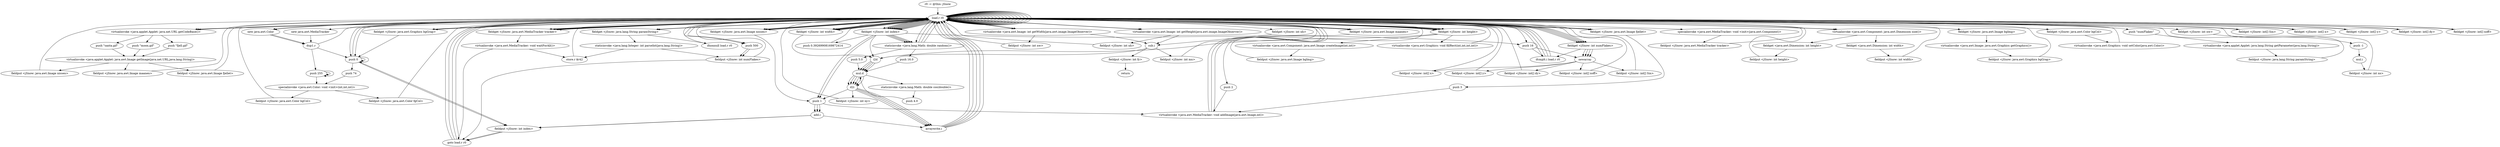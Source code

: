 digraph "" {
    "r0 := @this: jSnow"
    "load.r r0"
    "r0 := @this: jSnow"->"load.r r0";
    "load.r r0"->"load.r r0";
    "load.r r0"->"load.r r0";
    "virtualinvoke <java.applet.Applet: java.net.URL getCodeBase()>"
    "load.r r0"->"virtualinvoke <java.applet.Applet: java.net.URL getCodeBase()>";
    "push \"santa.gif\""
    "virtualinvoke <java.applet.Applet: java.net.URL getCodeBase()>"->"push \"santa.gif\"";
    "virtualinvoke <java.applet.Applet: java.awt.Image getImage(java.net.URL,java.lang.String)>"
    "push \"santa.gif\""->"virtualinvoke <java.applet.Applet: java.awt.Image getImage(java.net.URL,java.lang.String)>";
    "fieldput <jSnow: java.awt.Image nissen>"
    "virtualinvoke <java.applet.Applet: java.awt.Image getImage(java.net.URL,java.lang.String)>"->"fieldput <jSnow: java.awt.Image nissen>";
    "fieldput <jSnow: java.awt.Image nissen>"->"load.r r0";
    "load.r r0"->"load.r r0";
    "load.r r0"->"load.r r0";
    "load.r r0"->"virtualinvoke <java.applet.Applet: java.net.URL getCodeBase()>";
    "push \"moon.gif\""
    "virtualinvoke <java.applet.Applet: java.net.URL getCodeBase()>"->"push \"moon.gif\"";
    "push \"moon.gif\""->"virtualinvoke <java.applet.Applet: java.awt.Image getImage(java.net.URL,java.lang.String)>";
    "fieldput <jSnow: java.awt.Image maanen>"
    "virtualinvoke <java.applet.Applet: java.awt.Image getImage(java.net.URL,java.lang.String)>"->"fieldput <jSnow: java.awt.Image maanen>";
    "fieldput <jSnow: java.awt.Image maanen>"->"load.r r0";
    "load.r r0"->"load.r r0";
    "load.r r0"->"load.r r0";
    "load.r r0"->"virtualinvoke <java.applet.Applet: java.net.URL getCodeBase()>";
    "push \"fjell.gif\""
    "virtualinvoke <java.applet.Applet: java.net.URL getCodeBase()>"->"push \"fjell.gif\"";
    "push \"fjell.gif\""->"virtualinvoke <java.applet.Applet: java.awt.Image getImage(java.net.URL,java.lang.String)>";
    "fieldput <jSnow: java.awt.Image fjellet>"
    "virtualinvoke <java.applet.Applet: java.awt.Image getImage(java.net.URL,java.lang.String)>"->"fieldput <jSnow: java.awt.Image fjellet>";
    "fieldput <jSnow: java.awt.Image fjellet>"->"load.r r0";
    "new java.awt.MediaTracker"
    "load.r r0"->"new java.awt.MediaTracker";
    "dup1.r"
    "new java.awt.MediaTracker"->"dup1.r";
    "dup1.r"->"load.r r0";
    "specialinvoke <java.awt.MediaTracker: void <init>(java.awt.Component)>"
    "load.r r0"->"specialinvoke <java.awt.MediaTracker: void <init>(java.awt.Component)>";
    "fieldput <jSnow: java.awt.MediaTracker tracker>"
    "specialinvoke <java.awt.MediaTracker: void <init>(java.awt.Component)>"->"fieldput <jSnow: java.awt.MediaTracker tracker>";
    "fieldput <jSnow: java.awt.MediaTracker tracker>"->"load.r r0";
    "fieldget <jSnow: java.awt.MediaTracker tracker>"
    "load.r r0"->"fieldget <jSnow: java.awt.MediaTracker tracker>";
    "fieldget <jSnow: java.awt.MediaTracker tracker>"->"load.r r0";
    "fieldget <jSnow: java.awt.Image nissen>"
    "load.r r0"->"fieldget <jSnow: java.awt.Image nissen>";
    "push 1"
    "fieldget <jSnow: java.awt.Image nissen>"->"push 1";
    "virtualinvoke <java.awt.MediaTracker: void addImage(java.awt.Image,int)>"
    "push 1"->"virtualinvoke <java.awt.MediaTracker: void addImage(java.awt.Image,int)>";
    "virtualinvoke <java.awt.MediaTracker: void addImage(java.awt.Image,int)>"->"load.r r0";
    "load.r r0"->"fieldget <jSnow: java.awt.MediaTracker tracker>";
    "fieldget <jSnow: java.awt.MediaTracker tracker>"->"load.r r0";
    "fieldget <jSnow: java.awt.Image maanen>"
    "load.r r0"->"fieldget <jSnow: java.awt.Image maanen>";
    "push 2"
    "fieldget <jSnow: java.awt.Image maanen>"->"push 2";
    "push 2"->"virtualinvoke <java.awt.MediaTracker: void addImage(java.awt.Image,int)>";
    "virtualinvoke <java.awt.MediaTracker: void addImage(java.awt.Image,int)>"->"load.r r0";
    "load.r r0"->"fieldget <jSnow: java.awt.MediaTracker tracker>";
    "fieldget <jSnow: java.awt.MediaTracker tracker>"->"load.r r0";
    "fieldget <jSnow: java.awt.Image fjellet>"
    "load.r r0"->"fieldget <jSnow: java.awt.Image fjellet>";
    "push 3"
    "fieldget <jSnow: java.awt.Image fjellet>"->"push 3";
    "push 3"->"virtualinvoke <java.awt.MediaTracker: void addImage(java.awt.Image,int)>";
    "virtualinvoke <java.awt.MediaTracker: void addImage(java.awt.Image,int)>"->"load.r r0";
    "new java.awt.Color"
    "load.r r0"->"new java.awt.Color";
    "new java.awt.Color"->"dup1.r";
    "push 0"
    "dup1.r"->"push 0";
    "push 0"->"push 0";
    "push 74"
    "push 0"->"push 74";
    "specialinvoke <java.awt.Color: void <init>(int,int,int)>"
    "push 74"->"specialinvoke <java.awt.Color: void <init>(int,int,int)>";
    "fieldput <jSnow: java.awt.Color bgCol>"
    "specialinvoke <java.awt.Color: void <init>(int,int,int)>"->"fieldput <jSnow: java.awt.Color bgCol>";
    "fieldput <jSnow: java.awt.Color bgCol>"->"load.r r0";
    "load.r r0"->"new java.awt.Color";
    "new java.awt.Color"->"dup1.r";
    "push 255"
    "dup1.r"->"push 255";
    "push 255"->"push 255";
    "push 255"->"push 255";
    "push 255"->"specialinvoke <java.awt.Color: void <init>(int,int,int)>";
    "fieldput <jSnow: java.awt.Color fgCol>"
    "specialinvoke <java.awt.Color: void <init>(int,int,int)>"->"fieldput <jSnow: java.awt.Color fgCol>";
    "fieldput <jSnow: java.awt.Color fgCol>"->"load.r r0";
    "load.r r0"->"load.r r0";
    "virtualinvoke <java.awt.Component: java.awt.Dimension size()>"
    "load.r r0"->"virtualinvoke <java.awt.Component: java.awt.Dimension size()>";
    "fieldget <java.awt.Dimension: int height>"
    "virtualinvoke <java.awt.Component: java.awt.Dimension size()>"->"fieldget <java.awt.Dimension: int height>";
    "fieldput <jSnow: int height>"
    "fieldget <java.awt.Dimension: int height>"->"fieldput <jSnow: int height>";
    "fieldput <jSnow: int height>"->"load.r r0";
    "load.r r0"->"load.r r0";
    "load.r r0"->"virtualinvoke <java.awt.Component: java.awt.Dimension size()>";
    "fieldget <java.awt.Dimension: int width>"
    "virtualinvoke <java.awt.Component: java.awt.Dimension size()>"->"fieldget <java.awt.Dimension: int width>";
    "fieldput <jSnow: int width>"
    "fieldget <java.awt.Dimension: int width>"->"fieldput <jSnow: int width>";
    "fieldput <jSnow: int width>"->"load.r r0";
    "load.r r0"->"load.r r0";
    "load.r r0"->"load.r r0";
    "fieldget <jSnow: int width>"
    "load.r r0"->"fieldget <jSnow: int width>";
    "fieldget <jSnow: int width>"->"load.r r0";
    "fieldget <jSnow: int height>"
    "load.r r0"->"fieldget <jSnow: int height>";
    "virtualinvoke <java.awt.Component: java.awt.Image createImage(int,int)>"
    "fieldget <jSnow: int height>"->"virtualinvoke <java.awt.Component: java.awt.Image createImage(int,int)>";
    "fieldput <jSnow: java.awt.Image bgImg>"
    "virtualinvoke <java.awt.Component: java.awt.Image createImage(int,int)>"->"fieldput <jSnow: java.awt.Image bgImg>";
    "fieldput <jSnow: java.awt.Image bgImg>"->"load.r r0";
    "load.r r0"->"load.r r0";
    "fieldget <jSnow: java.awt.Image bgImg>"
    "load.r r0"->"fieldget <jSnow: java.awt.Image bgImg>";
    "virtualinvoke <java.awt.Image: java.awt.Graphics getGraphics()>"
    "fieldget <jSnow: java.awt.Image bgImg>"->"virtualinvoke <java.awt.Image: java.awt.Graphics getGraphics()>";
    "fieldput <jSnow: java.awt.Graphics bgGrap>"
    "virtualinvoke <java.awt.Image: java.awt.Graphics getGraphics()>"->"fieldput <jSnow: java.awt.Graphics bgGrap>";
    "fieldput <jSnow: java.awt.Graphics bgGrap>"->"load.r r0";
    "fieldget <jSnow: java.awt.Graphics bgGrap>"
    "load.r r0"->"fieldget <jSnow: java.awt.Graphics bgGrap>";
    "fieldget <jSnow: java.awt.Graphics bgGrap>"->"load.r r0";
    "fieldget <jSnow: java.awt.Color bgCol>"
    "load.r r0"->"fieldget <jSnow: java.awt.Color bgCol>";
    "virtualinvoke <java.awt.Graphics: void setColor(java.awt.Color)>"
    "fieldget <jSnow: java.awt.Color bgCol>"->"virtualinvoke <java.awt.Graphics: void setColor(java.awt.Color)>";
    "virtualinvoke <java.awt.Graphics: void setColor(java.awt.Color)>"->"load.r r0";
    "load.r r0"->"fieldget <jSnow: java.awt.Graphics bgGrap>";
    "fieldget <jSnow: java.awt.Graphics bgGrap>"->"push 0";
    "push 0"->"push 0";
    "push 0"->"load.r r0";
    "load.r r0"->"fieldget <jSnow: int width>";
    "fieldget <jSnow: int width>"->"load.r r0";
    "load.r r0"->"fieldget <jSnow: int height>";
    "virtualinvoke <java.awt.Graphics: void fillRect(int,int,int,int)>"
    "fieldget <jSnow: int height>"->"virtualinvoke <java.awt.Graphics: void fillRect(int,int,int,int)>";
    "virtualinvoke <java.awt.Graphics: void fillRect(int,int,int,int)>"->"load.r r0";
    "load.r r0"->"load.r r0";
    "push \"numFlakes\""
    "load.r r0"->"push \"numFlakes\"";
    "virtualinvoke <java.applet.Applet: java.lang.String getParameter(java.lang.String)>"
    "push \"numFlakes\""->"virtualinvoke <java.applet.Applet: java.lang.String getParameter(java.lang.String)>";
    "fieldput <jSnow: java.lang.String paramString>"
    "virtualinvoke <java.applet.Applet: java.lang.String getParameter(java.lang.String)>"->"fieldput <jSnow: java.lang.String paramString>";
    "fieldput <jSnow: java.lang.String paramString>"->"load.r r0";
    "fieldget <jSnow: java.lang.String paramString>"
    "load.r r0"->"fieldget <jSnow: java.lang.String paramString>";
    "ifnonnull load.r r0"
    "fieldget <jSnow: java.lang.String paramString>"->"ifnonnull load.r r0";
    "ifnonnull load.r r0"->"load.r r0";
    "push 500"
    "load.r r0"->"push 500";
    "fieldput <jSnow: int numFlakes>"
    "push 500"->"fieldput <jSnow: int numFlakes>";
    "fieldput <jSnow: int numFlakes>"->"load.r r0";
    "load.r r0"->"load.r r0";
    "load.r r0"->"fieldget <jSnow: java.lang.String paramString>";
    "staticinvoke <java.lang.Integer: int parseInt(java.lang.String)>"
    "fieldget <jSnow: java.lang.String paramString>"->"staticinvoke <java.lang.Integer: int parseInt(java.lang.String)>";
    "staticinvoke <java.lang.Integer: int parseInt(java.lang.String)>"->"fieldput <jSnow: int numFlakes>";
    "goto load.r r0"
    "fieldput <jSnow: int numFlakes>"->"goto load.r r0";
    "goto load.r r0"->"load.r r0";
    "load.r r0"->"load.r r0";
    "fieldget <jSnow: int numFlakes>"
    "load.r r0"->"fieldget <jSnow: int numFlakes>";
    "newarray"
    "fieldget <jSnow: int numFlakes>"->"newarray";
    "fieldput <jSnow: int[] x>"
    "newarray"->"fieldput <jSnow: int[] x>";
    "fieldput <jSnow: int[] x>"->"load.r r0";
    "load.r r0"->"load.r r0";
    "load.r r0"->"fieldget <jSnow: int numFlakes>";
    "fieldget <jSnow: int numFlakes>"->"newarray";
    "fieldput <jSnow: int[] y>"
    "newarray"->"fieldput <jSnow: int[] y>";
    "fieldput <jSnow: int[] y>"->"load.r r0";
    "load.r r0"->"load.r r0";
    "load.r r0"->"fieldget <jSnow: int numFlakes>";
    "fieldget <jSnow: int numFlakes>"->"newarray";
    "fieldput <jSnow: int[] dy>"
    "newarray"->"fieldput <jSnow: int[] dy>";
    "fieldput <jSnow: int[] dy>"->"load.r r0";
    "load.r r0"->"load.r r0";
    "load.r r0"->"fieldget <jSnow: int numFlakes>";
    "fieldget <jSnow: int numFlakes>"->"newarray";
    "fieldput <jSnow: int[] xoff>"
    "newarray"->"fieldput <jSnow: int[] xoff>";
    "fieldput <jSnow: int[] xoff>"->"load.r r0";
    "load.r r0"->"push 0";
    "fieldput <jSnow: int index>"
    "push 0"->"fieldput <jSnow: int index>";
    "fieldput <jSnow: int index>"->"goto load.r r0";
    "goto load.r r0"->"load.r r0";
    "fieldget <jSnow: int index>"
    "load.r r0"->"fieldget <jSnow: int index>";
    "fieldget <jSnow: int index>"->"load.r r0";
    "load.r r0"->"fieldget <jSnow: int numFlakes>";
    "ifcmplt.i load.r r0"
    "fieldget <jSnow: int numFlakes>"->"ifcmplt.i load.r r0";
    "ifcmplt.i load.r r0"->"load.r r0";
    "push 16"
    "load.r r0"->"push 16";
    "push 16"->"newarray";
    "fieldput <jSnow: int[] Sin>"
    "newarray"->"fieldput <jSnow: int[] Sin>";
    "fieldput <jSnow: int[] Sin>"->"load.r r0";
    "load.r r0"->"push 0";
    "push 0"->"fieldput <jSnow: int index>";
    "fieldput <jSnow: int index>"->"goto load.r r0";
    "goto load.r r0"->"load.r r0";
    "load.r r0"->"fieldget <jSnow: int index>";
    "fieldget <jSnow: int index>"->"push 16";
    "push 16"->"ifcmplt.i load.r r0";
    "ifcmplt.i load.r r0"->"load.r r0";
    "load.r r0"->"fieldget <jSnow: java.awt.MediaTracker tracker>";
    "virtualinvoke <java.awt.MediaTracker: void waitForAll()>"
    "fieldget <jSnow: java.awt.MediaTracker tracker>"->"virtualinvoke <java.awt.MediaTracker: void waitForAll()>";
    "virtualinvoke <java.awt.MediaTracker: void waitForAll()>"->"goto load.r r0";
    "goto load.r r0"->"load.r r0";
    "load.r r0"->"load.r r0";
    "load.r r0"->"fieldget <jSnow: java.awt.Image nissen>";
    "fieldget <jSnow: java.awt.Image nissen>"->"load.r r0";
    "virtualinvoke <java.awt.Image: int getWidth(java.awt.image.ImageObserver)>"
    "load.r r0"->"virtualinvoke <java.awt.Image: int getWidth(java.awt.image.ImageObserver)>";
    "fieldput <jSnow: int nw>"
    "virtualinvoke <java.awt.Image: int getWidth(java.awt.image.ImageObserver)>"->"fieldput <jSnow: int nw>";
    "fieldput <jSnow: int nw>"->"load.r r0";
    "load.r r0"->"load.r r0";
    "load.r r0"->"fieldget <jSnow: java.awt.Image nissen>";
    "fieldget <jSnow: java.awt.Image nissen>"->"load.r r0";
    "virtualinvoke <java.awt.Image: int getHeight(java.awt.image.ImageObserver)>"
    "load.r r0"->"virtualinvoke <java.awt.Image: int getHeight(java.awt.image.ImageObserver)>";
    "fieldput <jSnow: int nh>"
    "virtualinvoke <java.awt.Image: int getHeight(java.awt.image.ImageObserver)>"->"fieldput <jSnow: int nh>";
    "fieldput <jSnow: int nh>"->"load.r r0";
    "load.r r0"->"load.r r0";
    "fieldget <jSnow: int nw>"
    "load.r r0"->"fieldget <jSnow: int nw>";
    "push -1"
    "fieldget <jSnow: int nw>"->"push -1";
    "mul.i"
    "push -1"->"mul.i";
    "fieldput <jSnow: int nx>"
    "mul.i"->"fieldput <jSnow: int nx>";
    "fieldput <jSnow: int nx>"->"load.r r0";
    "staticinvoke <java.lang.Math: double random()>"
    "load.r r0"->"staticinvoke <java.lang.Math: double random()>";
    "staticinvoke <java.lang.Math: double random()>"->"load.r r0";
    "load.r r0"->"fieldget <jSnow: int height>";
    "fieldget <jSnow: int height>"->"load.r r0";
    "fieldget <jSnow: int nh>"
    "load.r r0"->"fieldget <jSnow: int nh>";
    "sub.i"
    "fieldget <jSnow: int nh>"->"sub.i";
    "i2d"
    "sub.i"->"i2d";
    "mul.d"
    "i2d"->"mul.d";
    "d2i"
    "mul.d"->"d2i";
    "fieldput <jSnow: int ny>"
    "d2i"->"fieldput <jSnow: int ny>";
    "fieldput <jSnow: int ny>"->"load.r r0";
    "load.r r0"->"load.r r0";
    "load.r r0"->"fieldget <jSnow: int width>";
    "fieldget <jSnow: int width>"->"load.r r0";
    "load.r r0"->"fieldget <jSnow: java.awt.Image maanen>";
    "fieldget <jSnow: java.awt.Image maanen>"->"load.r r0";
    "load.r r0"->"virtualinvoke <java.awt.Image: int getWidth(java.awt.image.ImageObserver)>";
    "virtualinvoke <java.awt.Image: int getWidth(java.awt.image.ImageObserver)>"->"sub.i";
    "fieldput <jSnow: int mx>"
    "sub.i"->"fieldput <jSnow: int mx>";
    "fieldput <jSnow: int mx>"->"load.r r0";
    "load.r r0"->"load.r r0";
    "load.r r0"->"fieldget <jSnow: int height>";
    "fieldget <jSnow: int height>"->"load.r r0";
    "load.r r0"->"fieldget <jSnow: java.awt.Image fjellet>";
    "fieldget <jSnow: java.awt.Image fjellet>"->"load.r r0";
    "load.r r0"->"virtualinvoke <java.awt.Image: int getHeight(java.awt.image.ImageObserver)>";
    "virtualinvoke <java.awt.Image: int getHeight(java.awt.image.ImageObserver)>"->"sub.i";
    "fieldput <jSnow: int fy>"
    "sub.i"->"fieldput <jSnow: int fy>";
    "return"
    "fieldput <jSnow: int fy>"->"return";
    "store.r $r42"
    "virtualinvoke <java.awt.MediaTracker: void waitForAll()>"->"store.r $r42";
    "ifcmplt.i load.r r0"->"load.r r0";
    "fieldget <jSnow: int[] Sin>"
    "load.r r0"->"fieldget <jSnow: int[] Sin>";
    "fieldget <jSnow: int[] Sin>"->"load.r r0";
    "load.r r0"->"fieldget <jSnow: int index>";
    "push 0.39269908169872414"
    "fieldget <jSnow: int index>"->"push 0.39269908169872414";
    "push 0.39269908169872414"->"load.r r0";
    "load.r r0"->"fieldget <jSnow: int index>";
    "fieldget <jSnow: int index>"->"i2d";
    "i2d"->"mul.d";
    "staticinvoke <java.lang.Math: double cos(double)>"
    "mul.d"->"staticinvoke <java.lang.Math: double cos(double)>";
    "push 4.0"
    "staticinvoke <java.lang.Math: double cos(double)>"->"push 4.0";
    "push 4.0"->"mul.d";
    "mul.d"->"d2i";
    "arraywrite.i"
    "d2i"->"arraywrite.i";
    "arraywrite.i"->"load.r r0";
    "load.r r0"->"load.r r0";
    "load.r r0"->"fieldget <jSnow: int index>";
    "fieldget <jSnow: int index>"->"push 1";
    "add.i"
    "push 1"->"add.i";
    "add.i"->"fieldput <jSnow: int index>";
    "ifcmplt.i load.r r0"->"load.r r0";
    "fieldget <jSnow: int[] x>"
    "load.r r0"->"fieldget <jSnow: int[] x>";
    "fieldget <jSnow: int[] x>"->"load.r r0";
    "load.r r0"->"fieldget <jSnow: int index>";
    "fieldget <jSnow: int index>"->"staticinvoke <java.lang.Math: double random()>";
    "staticinvoke <java.lang.Math: double random()>"->"load.r r0";
    "load.r r0"->"fieldget <jSnow: int width>";
    "fieldget <jSnow: int width>"->"i2d";
    "i2d"->"mul.d";
    "mul.d"->"d2i";
    "d2i"->"arraywrite.i";
    "arraywrite.i"->"load.r r0";
    "fieldget <jSnow: int[] y>"
    "load.r r0"->"fieldget <jSnow: int[] y>";
    "fieldget <jSnow: int[] y>"->"load.r r0";
    "load.r r0"->"fieldget <jSnow: int index>";
    "fieldget <jSnow: int index>"->"staticinvoke <java.lang.Math: double random()>";
    "staticinvoke <java.lang.Math: double random()>"->"load.r r0";
    "load.r r0"->"fieldget <jSnow: int height>";
    "fieldget <jSnow: int height>"->"i2d";
    "i2d"->"mul.d";
    "mul.d"->"d2i";
    "d2i"->"arraywrite.i";
    "arraywrite.i"->"load.r r0";
    "fieldget <jSnow: int[] dy>"
    "load.r r0"->"fieldget <jSnow: int[] dy>";
    "fieldget <jSnow: int[] dy>"->"load.r r0";
    "load.r r0"->"fieldget <jSnow: int index>";
    "fieldget <jSnow: int index>"->"staticinvoke <java.lang.Math: double random()>";
    "push 5.0"
    "staticinvoke <java.lang.Math: double random()>"->"push 5.0";
    "push 5.0"->"mul.d";
    "mul.d"->"d2i";
    "d2i"->"push 1";
    "push 1"->"add.i";
    "add.i"->"arraywrite.i";
    "arraywrite.i"->"load.r r0";
    "fieldget <jSnow: int[] xoff>"
    "load.r r0"->"fieldget <jSnow: int[] xoff>";
    "fieldget <jSnow: int[] xoff>"->"load.r r0";
    "load.r r0"->"fieldget <jSnow: int index>";
    "fieldget <jSnow: int index>"->"staticinvoke <java.lang.Math: double random()>";
    "push 16.0"
    "staticinvoke <java.lang.Math: double random()>"->"push 16.0";
    "push 16.0"->"mul.d";
    "mul.d"->"d2i";
    "d2i"->"arraywrite.i";
    "arraywrite.i"->"load.r r0";
    "load.r r0"->"load.r r0";
    "load.r r0"->"fieldget <jSnow: int index>";
    "fieldget <jSnow: int index>"->"push 1";
    "push 1"->"add.i";
    "add.i"->"fieldput <jSnow: int index>";
    "staticinvoke <java.lang.Integer: int parseInt(java.lang.String)>"->"store.r $r42";
    "store.r $r42"->"load.r r0";
    "load.r r0"->"push 500";
    "push 500"->"fieldput <jSnow: int numFlakes>";
}
